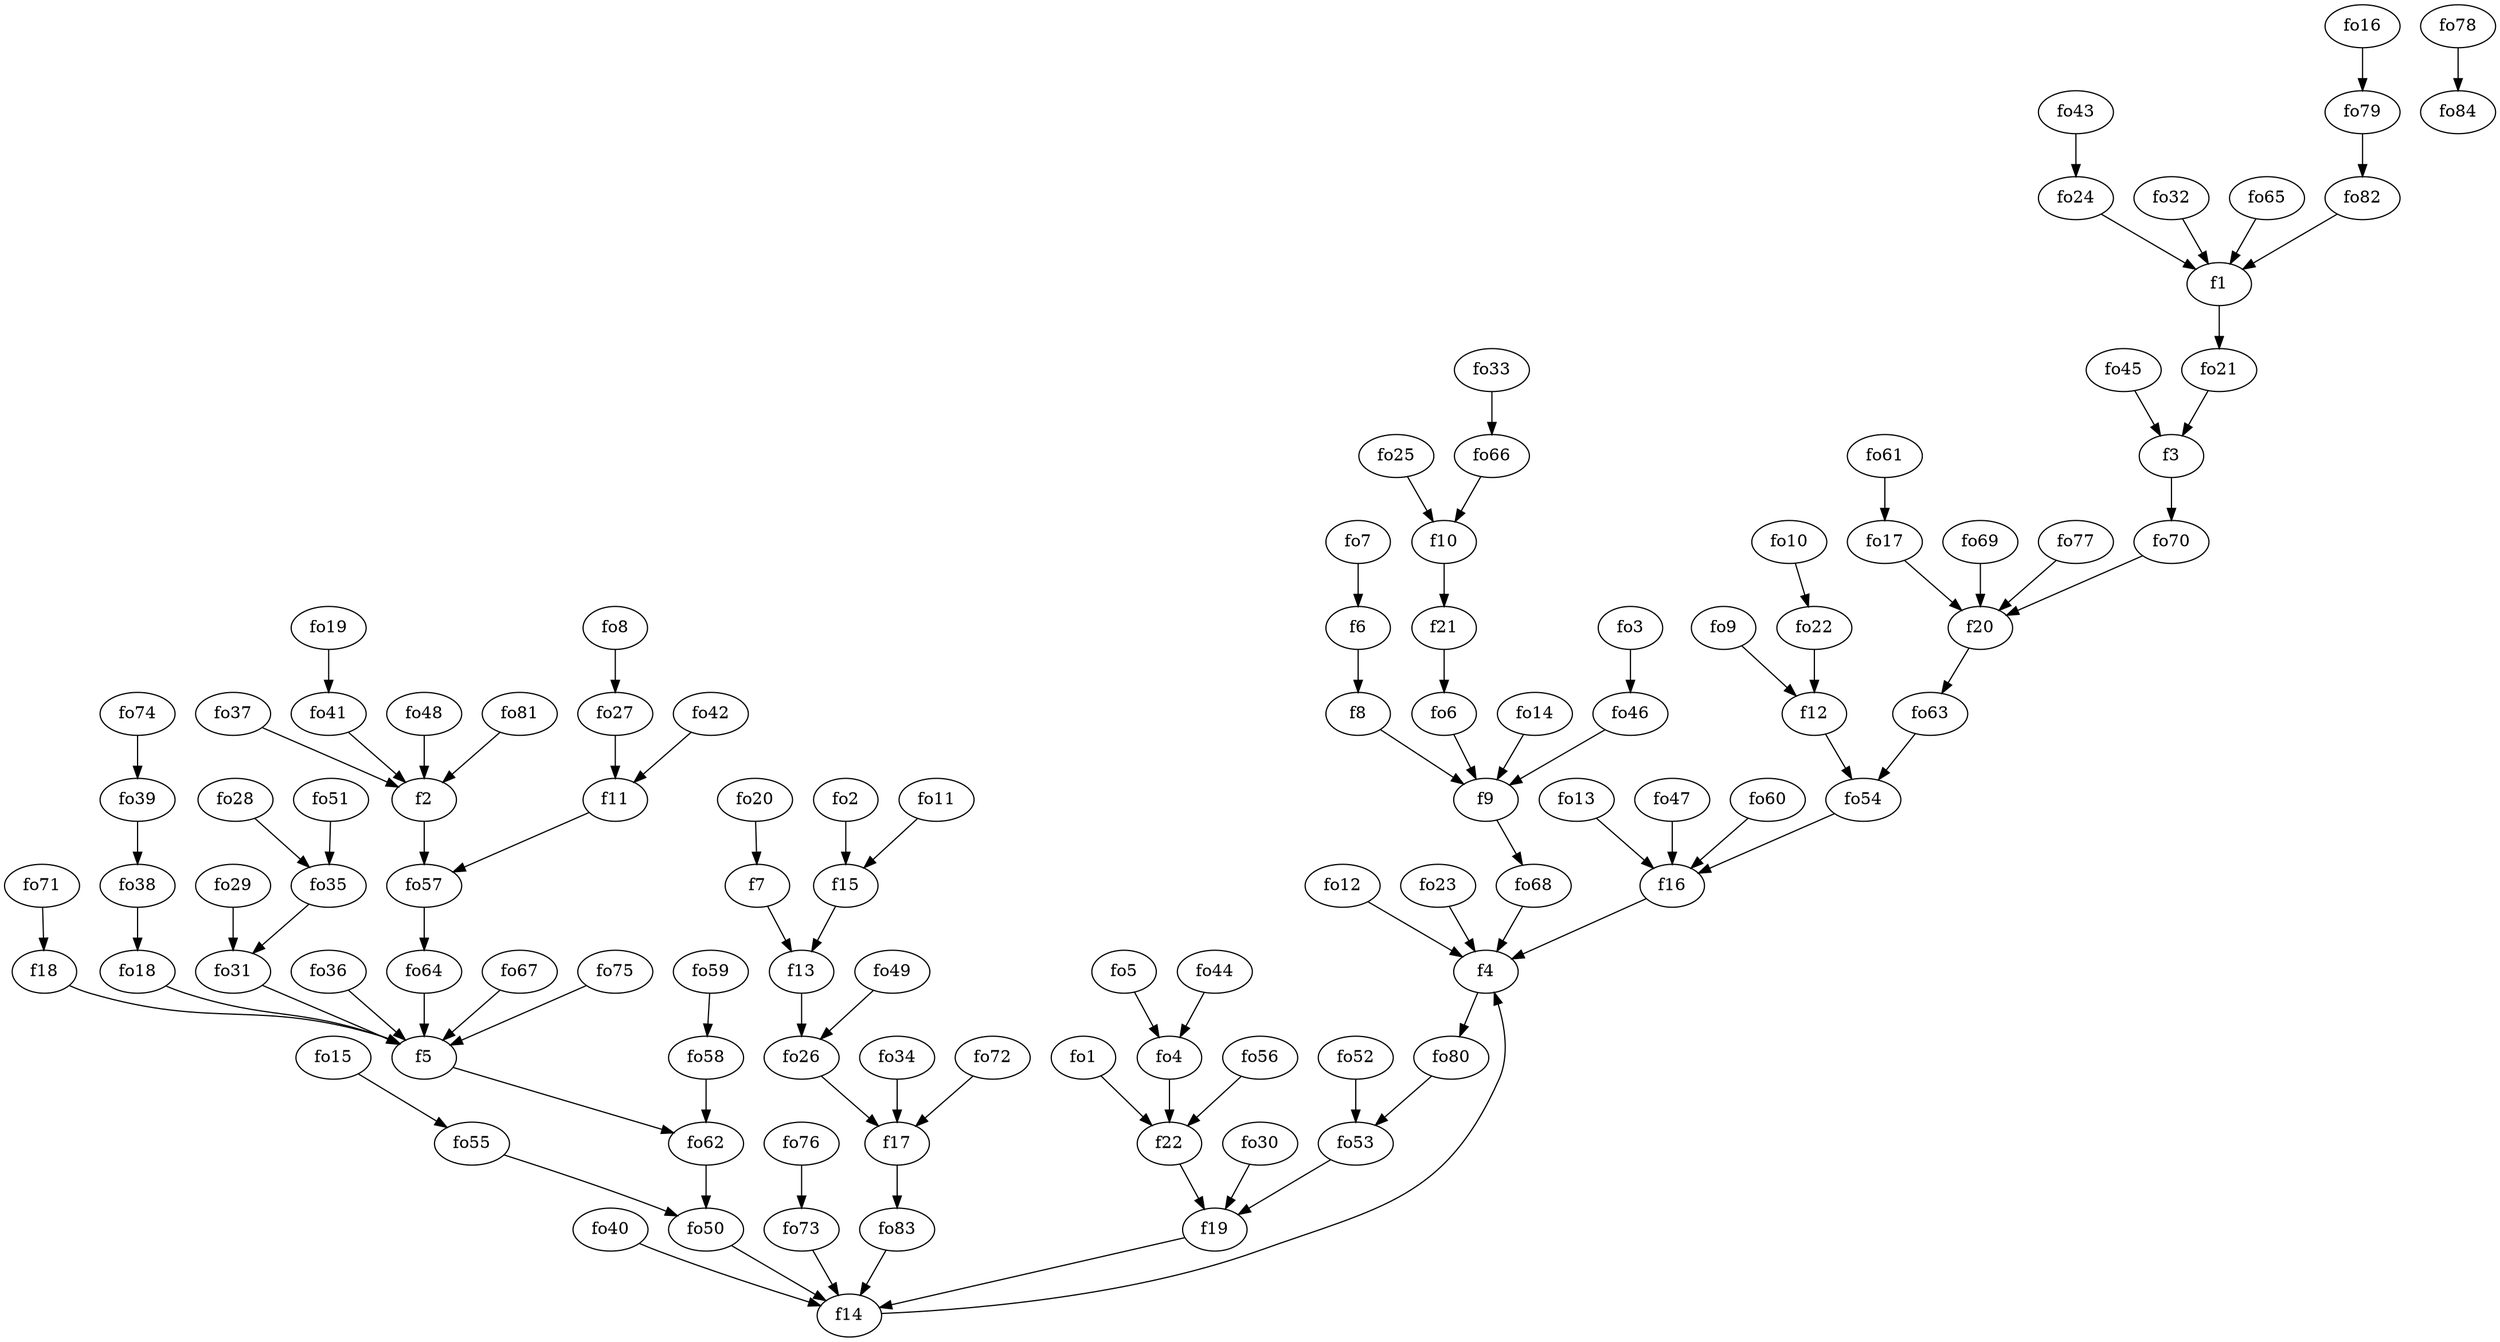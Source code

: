 strict digraph  {
f1;
f2;
f3;
f4;
f5;
f6;
f7;
f8;
f9;
f10;
f11;
f12;
f13;
f14;
f15;
f16;
f17;
f18;
f19;
f20;
f21;
f22;
fo1;
fo2;
fo3;
fo4;
fo5;
fo6;
fo7;
fo8;
fo9;
fo10;
fo11;
fo12;
fo13;
fo14;
fo15;
fo16;
fo17;
fo18;
fo19;
fo20;
fo21;
fo22;
fo23;
fo24;
fo25;
fo26;
fo27;
fo28;
fo29;
fo30;
fo31;
fo32;
fo33;
fo34;
fo35;
fo36;
fo37;
fo38;
fo39;
fo40;
fo41;
fo42;
fo43;
fo44;
fo45;
fo46;
fo47;
fo48;
fo49;
fo50;
fo51;
fo52;
fo53;
fo54;
fo55;
fo56;
fo57;
fo58;
fo59;
fo60;
fo61;
fo62;
fo63;
fo64;
fo65;
fo66;
fo67;
fo68;
fo69;
fo70;
fo71;
fo72;
fo73;
fo74;
fo75;
fo76;
fo77;
fo78;
fo79;
fo80;
fo81;
fo82;
fo83;
fo84;
f1 -> fo21  [weight=2];
f2 -> fo57  [weight=2];
f3 -> fo70  [weight=2];
f4 -> fo80  [weight=2];
f5 -> fo62  [weight=2];
f6 -> f8  [weight=2];
f7 -> f13  [weight=2];
f8 -> f9  [weight=2];
f9 -> fo68  [weight=2];
f10 -> f21  [weight=2];
f11 -> fo57  [weight=2];
f12 -> fo54  [weight=2];
f13 -> fo26  [weight=2];
f14 -> f4  [weight=2];
f15 -> f13  [weight=2];
f16 -> f4  [weight=2];
f17 -> fo83  [weight=2];
f18 -> f5  [weight=2];
f19 -> f14  [weight=2];
f20 -> fo63  [weight=2];
f21 -> fo6  [weight=2];
f22 -> f19  [weight=2];
fo1 -> f22  [weight=2];
fo2 -> f15  [weight=2];
fo3 -> fo46  [weight=2];
fo4 -> f22  [weight=2];
fo5 -> fo4  [weight=2];
fo6 -> f9  [weight=2];
fo7 -> f6  [weight=2];
fo8 -> fo27  [weight=2];
fo9 -> f12  [weight=2];
fo10 -> fo22  [weight=2];
fo11 -> f15  [weight=2];
fo12 -> f4  [weight=2];
fo13 -> f16  [weight=2];
fo14 -> f9  [weight=2];
fo15 -> fo55  [weight=2];
fo16 -> fo79  [weight=2];
fo17 -> f20  [weight=2];
fo18 -> f5  [weight=2];
fo19 -> fo41  [weight=2];
fo20 -> f7  [weight=2];
fo21 -> f3  [weight=2];
fo22 -> f12  [weight=2];
fo23 -> f4  [weight=2];
fo24 -> f1  [weight=2];
fo25 -> f10  [weight=2];
fo26 -> f17  [weight=2];
fo27 -> f11  [weight=2];
fo28 -> fo35  [weight=2];
fo29 -> fo31  [weight=2];
fo30 -> f19  [weight=2];
fo31 -> f5  [weight=2];
fo32 -> f1  [weight=2];
fo33 -> fo66  [weight=2];
fo34 -> f17  [weight=2];
fo35 -> fo31  [weight=2];
fo36 -> f5  [weight=2];
fo37 -> f2  [weight=2];
fo38 -> fo18  [weight=2];
fo39 -> fo38  [weight=2];
fo40 -> f14  [weight=2];
fo41 -> f2  [weight=2];
fo42 -> f11  [weight=2];
fo43 -> fo24  [weight=2];
fo44 -> fo4  [weight=2];
fo45 -> f3  [weight=2];
fo46 -> f9  [weight=2];
fo47 -> f16  [weight=2];
fo48 -> f2  [weight=2];
fo49 -> fo26  [weight=2];
fo50 -> f14  [weight=2];
fo51 -> fo35  [weight=2];
fo52 -> fo53  [weight=2];
fo53 -> f19  [weight=2];
fo54 -> f16  [weight=2];
fo55 -> fo50  [weight=2];
fo56 -> f22  [weight=2];
fo57 -> fo64  [weight=2];
fo58 -> fo62  [weight=2];
fo59 -> fo58  [weight=2];
fo60 -> f16  [weight=2];
fo61 -> fo17  [weight=2];
fo62 -> fo50  [weight=2];
fo63 -> fo54  [weight=2];
fo64 -> f5  [weight=2];
fo65 -> f1  [weight=2];
fo66 -> f10  [weight=2];
fo67 -> f5  [weight=2];
fo68 -> f4  [weight=2];
fo69 -> f20  [weight=2];
fo70 -> f20  [weight=2];
fo71 -> f18  [weight=2];
fo72 -> f17  [weight=2];
fo73 -> f14  [weight=2];
fo74 -> fo39  [weight=2];
fo75 -> f5  [weight=2];
fo76 -> fo73  [weight=2];
fo77 -> f20  [weight=2];
fo78 -> fo84  [weight=2];
fo79 -> fo82  [weight=2];
fo80 -> fo53  [weight=2];
fo81 -> f2  [weight=2];
fo82 -> f1  [weight=2];
fo83 -> f14  [weight=2];
}
